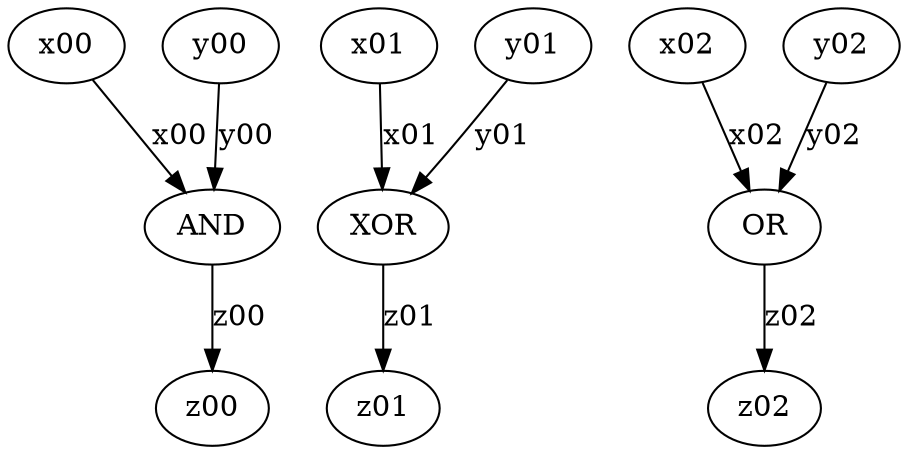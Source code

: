 digraph {
    rankdir="TB"

    "x00" [label="x00"];
    "x00 AND y00" [label="AND"];
    "x01" [label="x01"];
    "x01 XOR y01" [label="XOR"];
    "x02" [label="x02"];
    "x02 OR y02" [label="OR"];
    "y00" [label="y00"];
    "y01" [label="y01"];
    "y02" [label="y02"];
    "z00" [label="z00"];
    "z01" [label="z01"];
    "z02" [label="z02"];
    "x00" -> "x00 AND y00" [label="x00"];
    "x00 AND y00" -> "z00" [label="z00"];
    "x02" -> "x02 OR y02" [label="x02"];
    "y02" -> "x02 OR y02" [label="y02"];
    "x02 OR y02" -> "z02" [label="z02"];
    "y00" -> "x00 AND y00" [label="y00"];
    "x01" -> "x01 XOR y01" [label="x01"];
    "y01" -> "x01 XOR y01" [label="y01"];
    "x01 XOR y01" -> "z01" [label="z01"];
}
